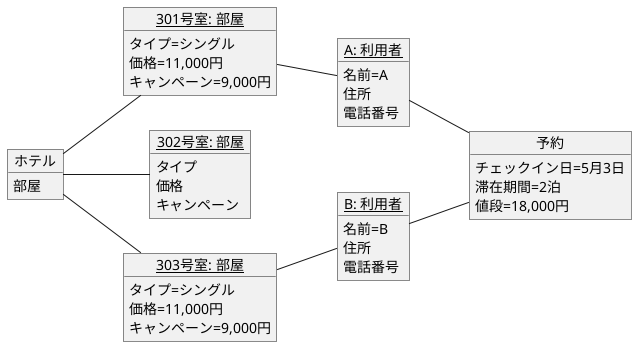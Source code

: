 @startuml 演習３－５
left to right direction
object ホテル {
部屋
}

object "<u>301号室: 部屋</u>" as h1 {
タイプ=シングル
価格=11,000円
キャンペーン=9,000円
}

object "<u>302号室: 部屋</u>" as h2 {
タイプ
価格
キャンペーン
}

object "<u>303号室: 部屋</u>" as h3 {
タイプ=シングル
価格=11,000円
キャンペーン=9,000円
}

object "<u>A: 利用者</u>" as r1 {
名前=A
住所
電話番号
}

object "<u>B: 利用者</u>" as r2 {
名前=B
住所
電話番号
}

object 予約 {
チェックイン日=5月3日
滞在期間=2泊
値段=18,000円
}

ホテル -- h1
ホテル -- h2
ホテル -- h3
h1 -- r1
h3 -- r2
r1 -- 予約
r2 -- 予約
@enduml
